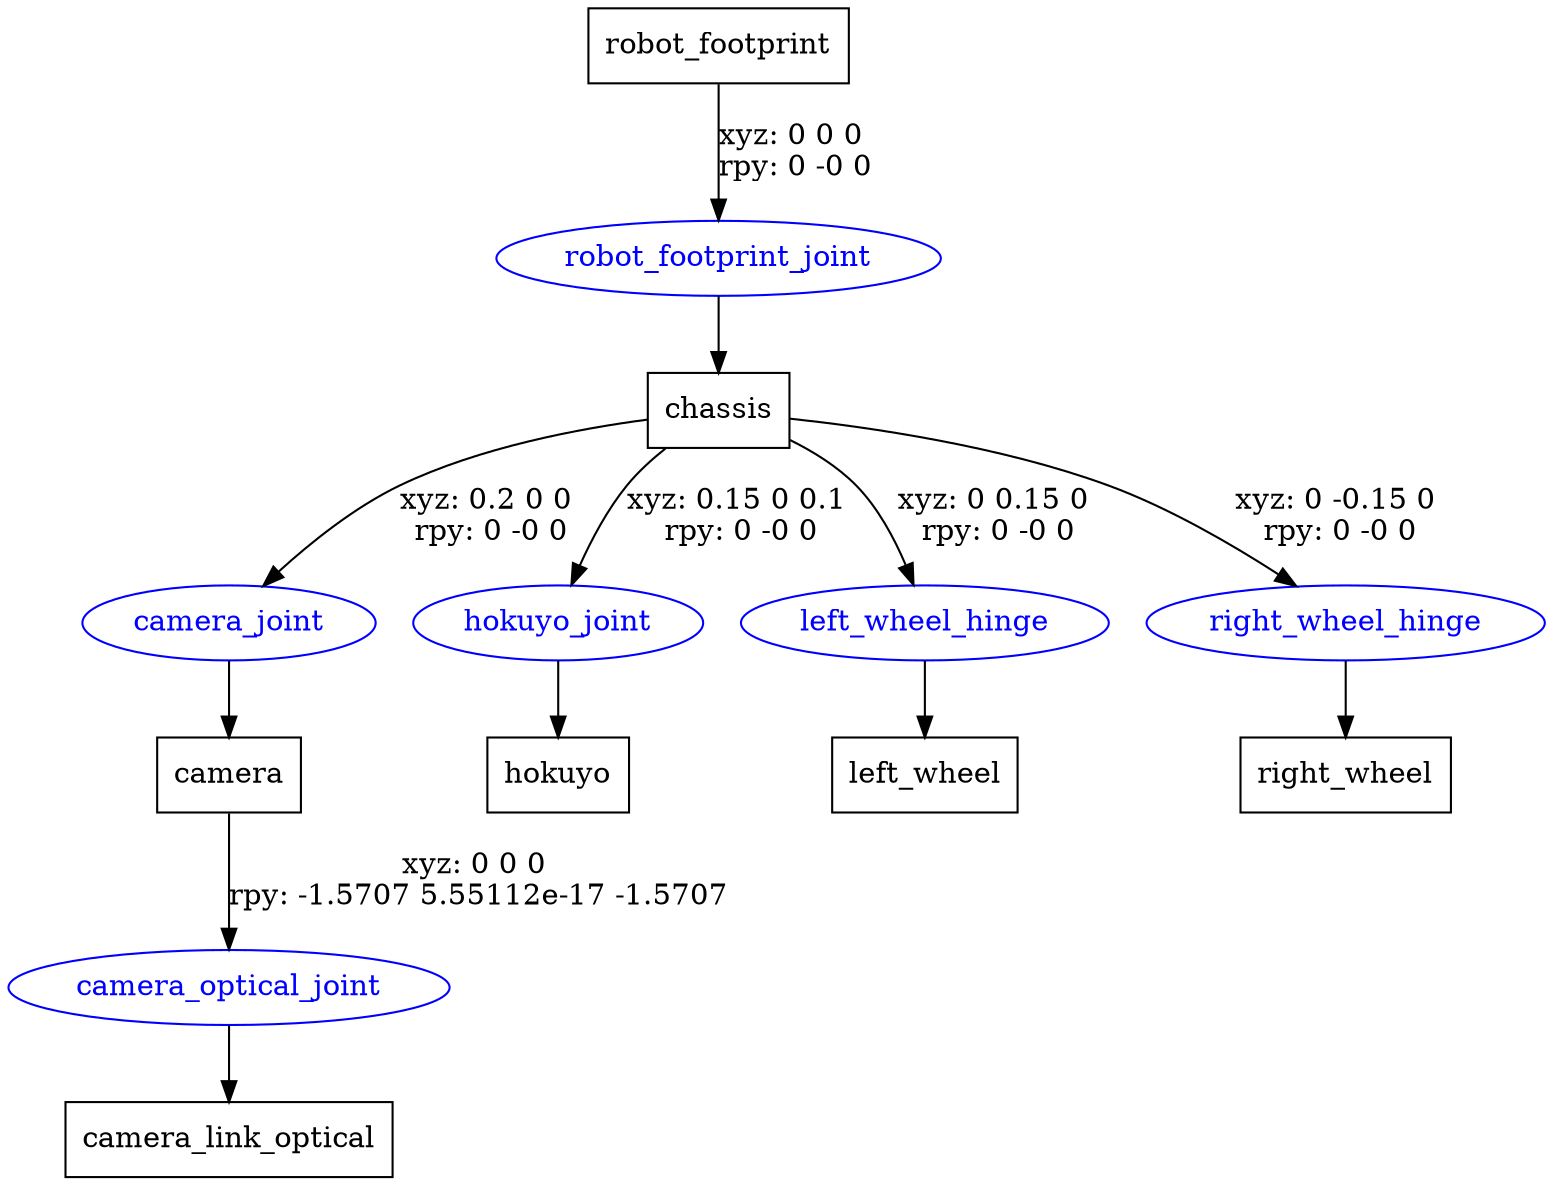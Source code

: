 digraph G {
node [shape=box];
"robot_footprint" [label="robot_footprint"];
"chassis" [label="chassis"];
"camera" [label="camera"];
"camera_link_optical" [label="camera_link_optical"];
"hokuyo" [label="hokuyo"];
"left_wheel" [label="left_wheel"];
"right_wheel" [label="right_wheel"];
node [shape=ellipse, color=blue, fontcolor=blue];
"robot_footprint" -> "robot_footprint_joint" [label="xyz: 0 0 0 \nrpy: 0 -0 0"]
"robot_footprint_joint" -> "chassis"
"chassis" -> "camera_joint" [label="xyz: 0.2 0 0 \nrpy: 0 -0 0"]
"camera_joint" -> "camera"
"camera" -> "camera_optical_joint" [label="xyz: 0 0 0 \nrpy: -1.5707 5.55112e-17 -1.5707"]
"camera_optical_joint" -> "camera_link_optical"
"chassis" -> "hokuyo_joint" [label="xyz: 0.15 0 0.1 \nrpy: 0 -0 0"]
"hokuyo_joint" -> "hokuyo"
"chassis" -> "left_wheel_hinge" [label="xyz: 0 0.15 0 \nrpy: 0 -0 0"]
"left_wheel_hinge" -> "left_wheel"
"chassis" -> "right_wheel_hinge" [label="xyz: 0 -0.15 0 \nrpy: 0 -0 0"]
"right_wheel_hinge" -> "right_wheel"
}
